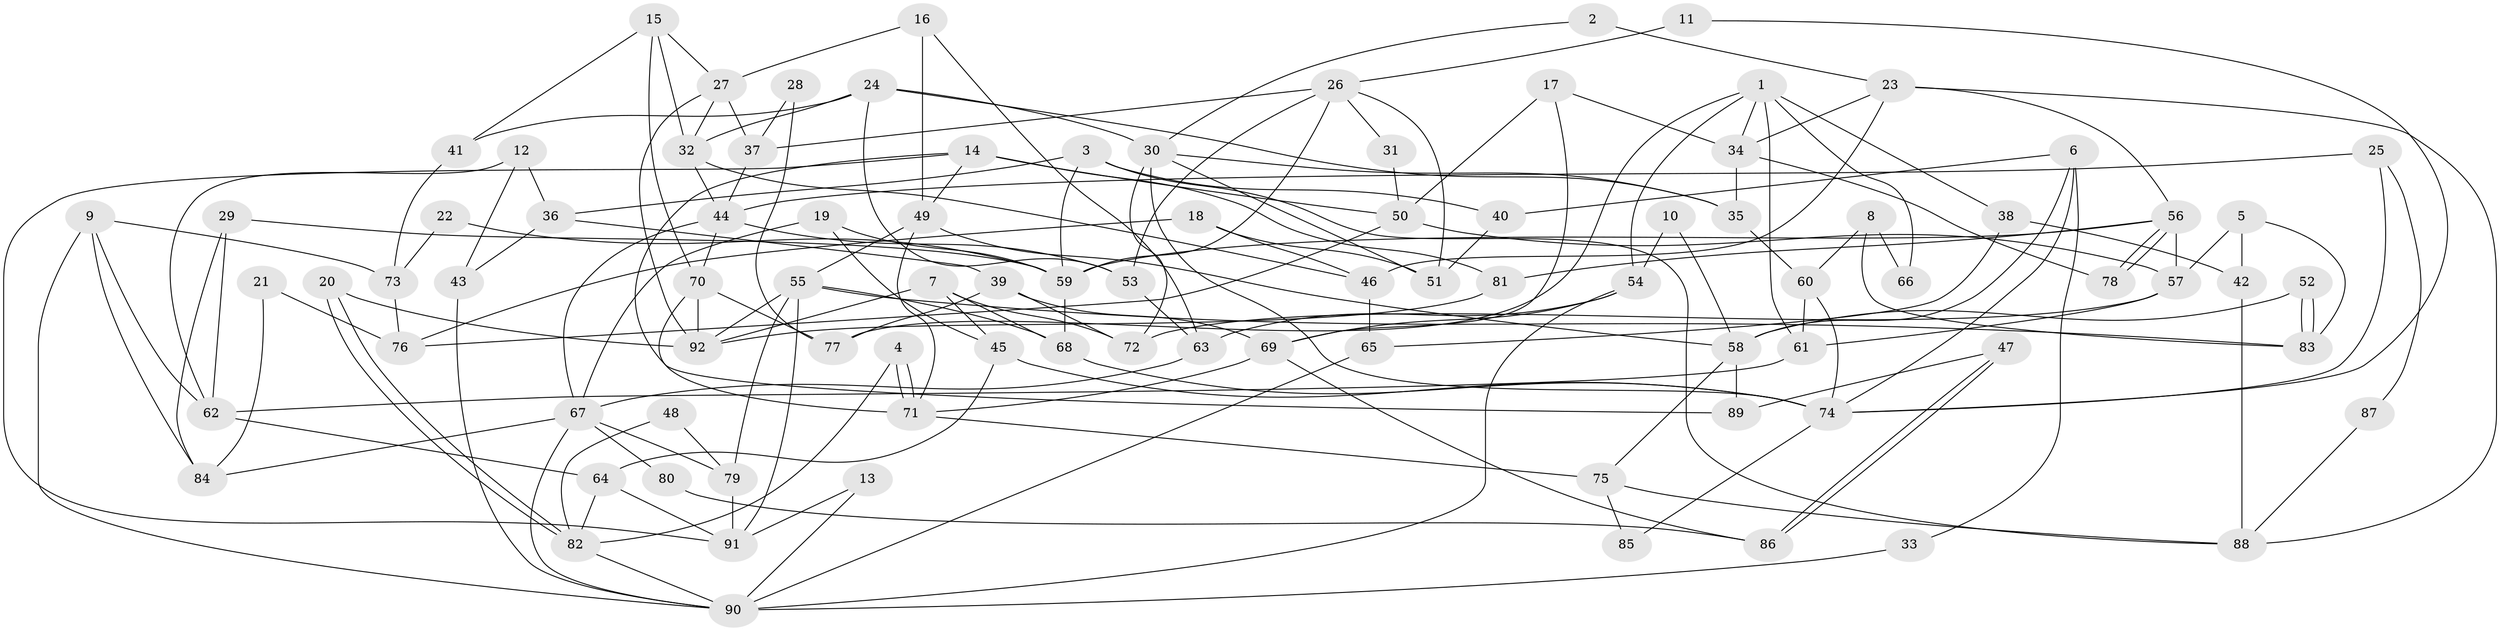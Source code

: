 // coarse degree distribution, {9: 0.03125, 6: 0.03125, 5: 0.171875, 2: 0.171875, 3: 0.140625, 4: 0.3125, 8: 0.078125, 11: 0.03125, 10: 0.015625, 12: 0.015625}
// Generated by graph-tools (version 1.1) at 2025/18/03/04/25 18:18:56]
// undirected, 92 vertices, 184 edges
graph export_dot {
graph [start="1"]
  node [color=gray90,style=filled];
  1;
  2;
  3;
  4;
  5;
  6;
  7;
  8;
  9;
  10;
  11;
  12;
  13;
  14;
  15;
  16;
  17;
  18;
  19;
  20;
  21;
  22;
  23;
  24;
  25;
  26;
  27;
  28;
  29;
  30;
  31;
  32;
  33;
  34;
  35;
  36;
  37;
  38;
  39;
  40;
  41;
  42;
  43;
  44;
  45;
  46;
  47;
  48;
  49;
  50;
  51;
  52;
  53;
  54;
  55;
  56;
  57;
  58;
  59;
  60;
  61;
  62;
  63;
  64;
  65;
  66;
  67;
  68;
  69;
  70;
  71;
  72;
  73;
  74;
  75;
  76;
  77;
  78;
  79;
  80;
  81;
  82;
  83;
  84;
  85;
  86;
  87;
  88;
  89;
  90;
  91;
  92;
  1 -- 61;
  1 -- 54;
  1 -- 34;
  1 -- 38;
  1 -- 66;
  1 -- 77;
  2 -- 30;
  2 -- 23;
  3 -- 59;
  3 -- 40;
  3 -- 36;
  3 -- 88;
  4 -- 71;
  4 -- 71;
  4 -- 82;
  5 -- 83;
  5 -- 42;
  5 -- 57;
  6 -- 74;
  6 -- 58;
  6 -- 33;
  6 -- 40;
  7 -- 68;
  7 -- 92;
  7 -- 45;
  7 -- 72;
  8 -- 60;
  8 -- 83;
  8 -- 66;
  9 -- 90;
  9 -- 62;
  9 -- 73;
  9 -- 84;
  10 -- 58;
  10 -- 54;
  11 -- 26;
  11 -- 74;
  12 -- 62;
  12 -- 36;
  12 -- 43;
  13 -- 91;
  13 -- 90;
  14 -- 49;
  14 -- 91;
  14 -- 50;
  14 -- 81;
  14 -- 89;
  15 -- 27;
  15 -- 70;
  15 -- 32;
  15 -- 41;
  16 -- 27;
  16 -- 63;
  16 -- 49;
  17 -- 50;
  17 -- 69;
  17 -- 34;
  18 -- 46;
  18 -- 76;
  18 -- 51;
  19 -- 45;
  19 -- 67;
  19 -- 59;
  20 -- 92;
  20 -- 82;
  20 -- 82;
  21 -- 76;
  21 -- 84;
  22 -- 73;
  22 -- 59;
  23 -- 56;
  23 -- 34;
  23 -- 46;
  23 -- 88;
  24 -- 30;
  24 -- 35;
  24 -- 32;
  24 -- 41;
  24 -- 53;
  25 -- 44;
  25 -- 74;
  25 -- 87;
  26 -- 53;
  26 -- 59;
  26 -- 31;
  26 -- 37;
  26 -- 51;
  27 -- 32;
  27 -- 92;
  27 -- 37;
  28 -- 77;
  28 -- 37;
  29 -- 84;
  29 -- 59;
  29 -- 62;
  30 -- 72;
  30 -- 51;
  30 -- 35;
  30 -- 74;
  31 -- 50;
  32 -- 44;
  32 -- 46;
  33 -- 90;
  34 -- 35;
  34 -- 78;
  35 -- 60;
  36 -- 43;
  36 -- 39;
  37 -- 44;
  38 -- 65;
  38 -- 42;
  39 -- 77;
  39 -- 69;
  39 -- 72;
  40 -- 51;
  41 -- 73;
  42 -- 88;
  43 -- 90;
  44 -- 53;
  44 -- 67;
  44 -- 70;
  45 -- 74;
  45 -- 64;
  46 -- 65;
  47 -- 86;
  47 -- 86;
  47 -- 89;
  48 -- 82;
  48 -- 79;
  49 -- 71;
  49 -- 55;
  49 -- 58;
  50 -- 57;
  50 -- 76;
  52 -- 83;
  52 -- 83;
  52 -- 58;
  53 -- 63;
  54 -- 63;
  54 -- 69;
  54 -- 90;
  55 -- 68;
  55 -- 79;
  55 -- 83;
  55 -- 91;
  55 -- 92;
  56 -- 57;
  56 -- 78;
  56 -- 78;
  56 -- 59;
  56 -- 81;
  57 -- 72;
  57 -- 61;
  58 -- 75;
  58 -- 89;
  59 -- 68;
  60 -- 61;
  60 -- 74;
  61 -- 62;
  62 -- 64;
  63 -- 67;
  64 -- 82;
  64 -- 91;
  65 -- 90;
  67 -- 79;
  67 -- 80;
  67 -- 84;
  67 -- 90;
  68 -- 74;
  69 -- 71;
  69 -- 86;
  70 -- 92;
  70 -- 71;
  70 -- 77;
  71 -- 75;
  73 -- 76;
  74 -- 85;
  75 -- 88;
  75 -- 85;
  79 -- 91;
  80 -- 86;
  81 -- 92;
  82 -- 90;
  87 -- 88;
}
